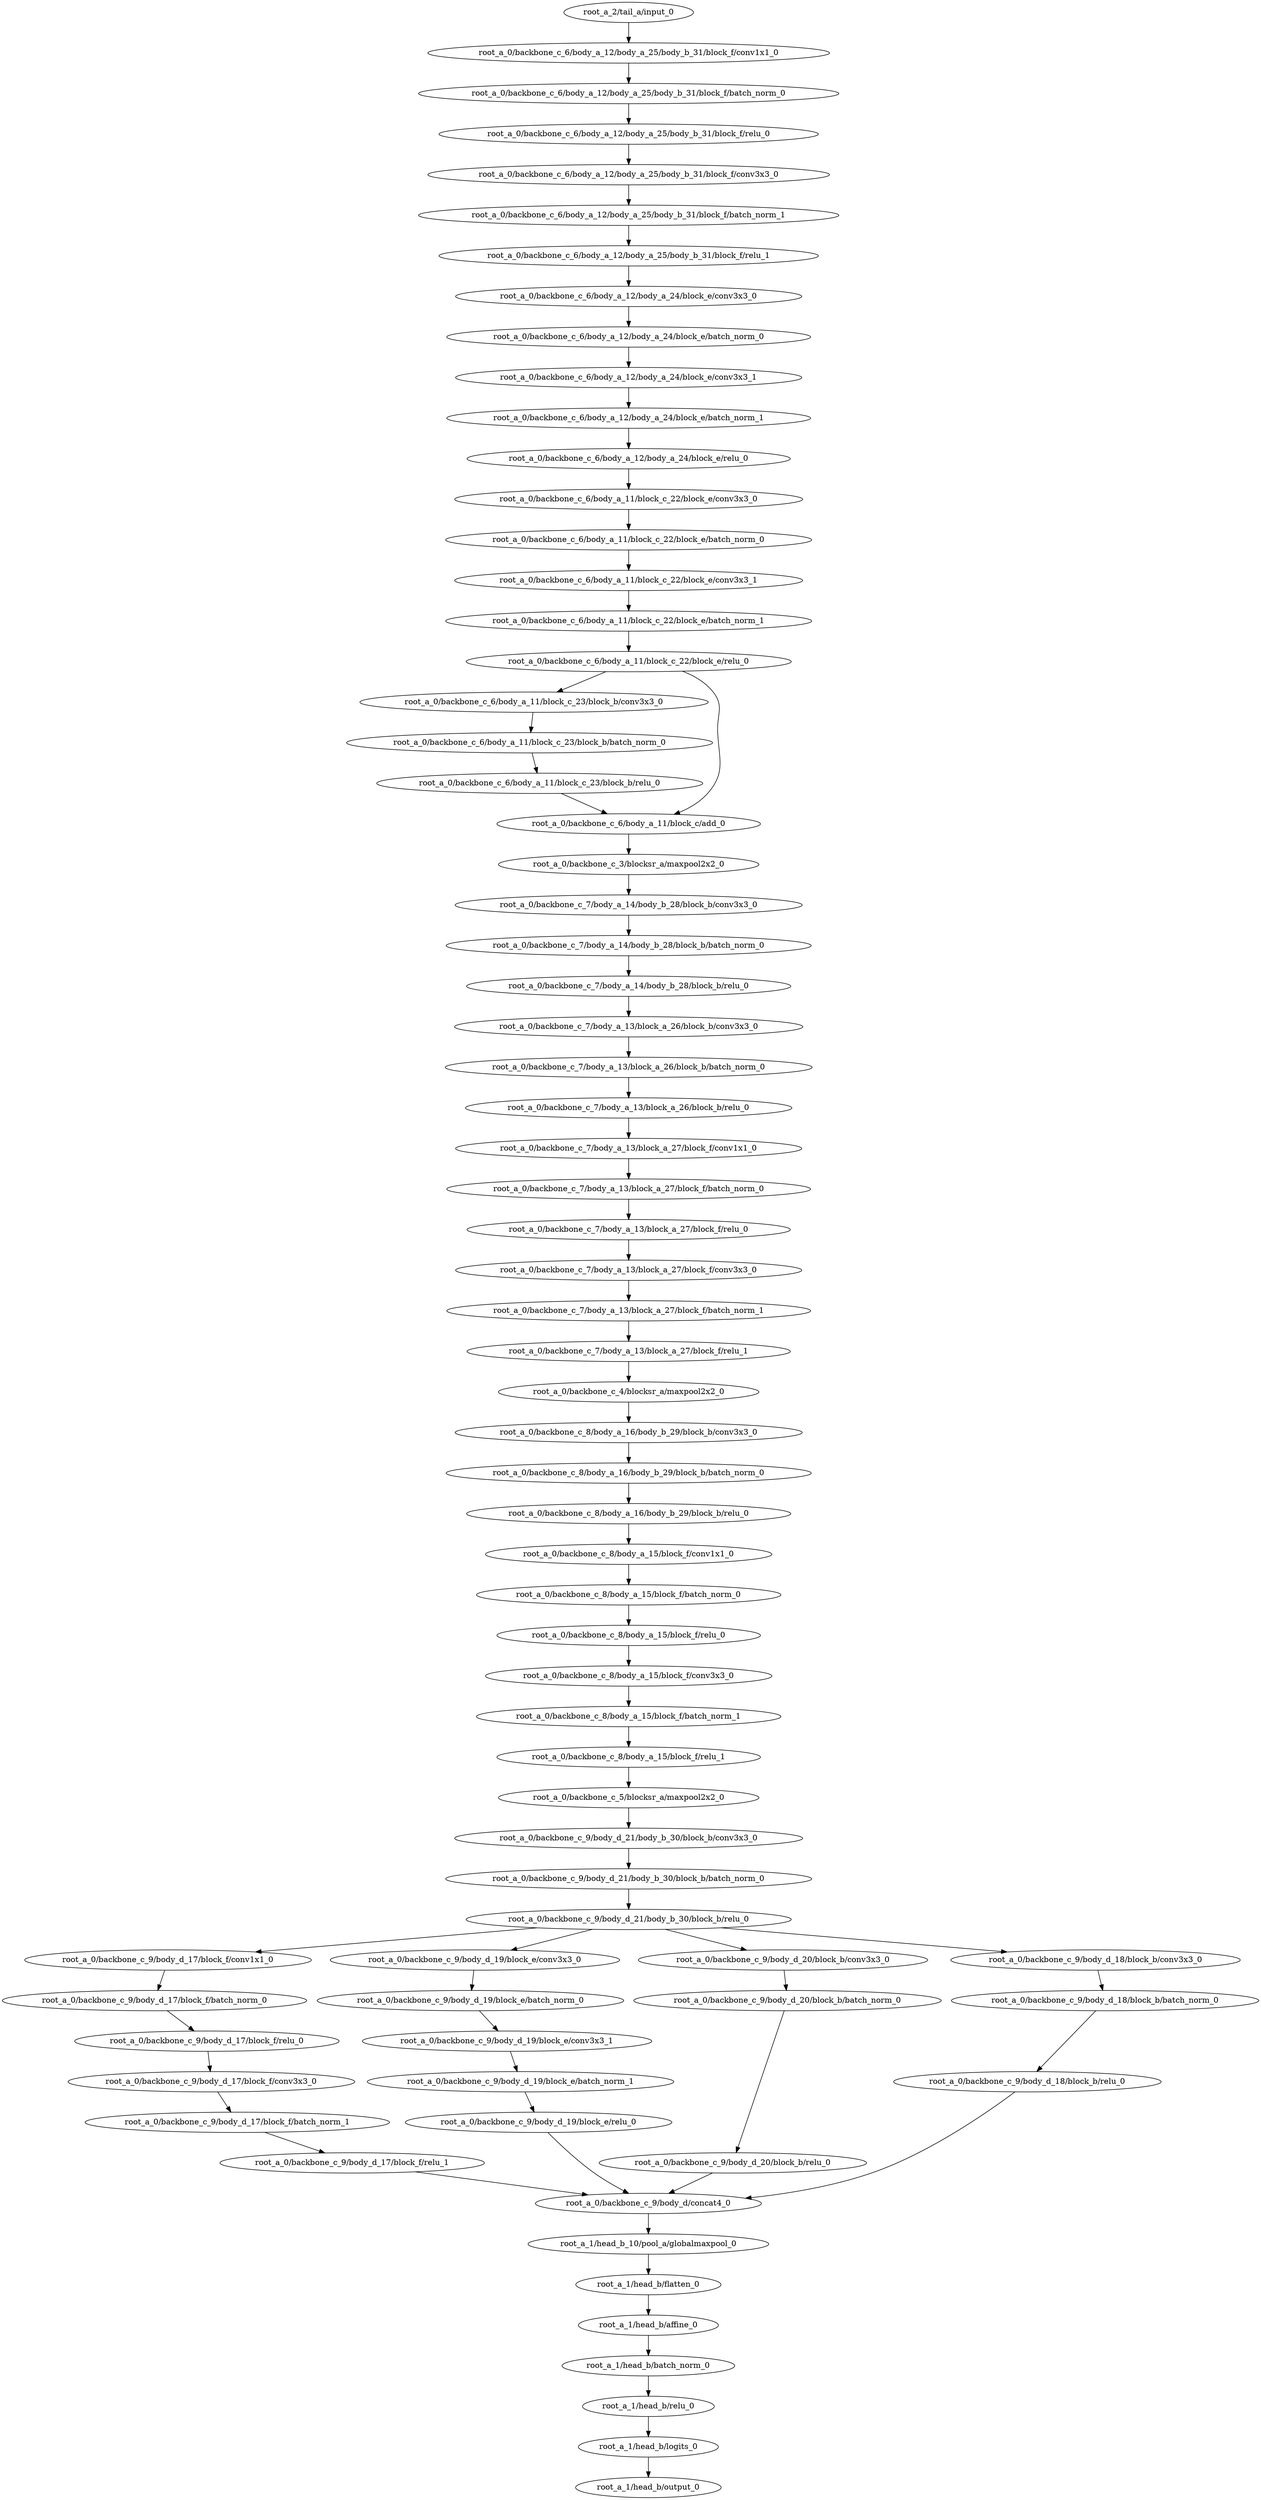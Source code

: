 digraph root_a {
	"root_a_2/tail_a/input_0"
	"root_a_0/backbone_c_6/body_a_12/body_a_25/body_b_31/block_f/conv1x1_0"
	"root_a_0/backbone_c_6/body_a_12/body_a_25/body_b_31/block_f/batch_norm_0"
	"root_a_0/backbone_c_6/body_a_12/body_a_25/body_b_31/block_f/relu_0"
	"root_a_0/backbone_c_6/body_a_12/body_a_25/body_b_31/block_f/conv3x3_0"
	"root_a_0/backbone_c_6/body_a_12/body_a_25/body_b_31/block_f/batch_norm_1"
	"root_a_0/backbone_c_6/body_a_12/body_a_25/body_b_31/block_f/relu_1"
	"root_a_0/backbone_c_6/body_a_12/body_a_24/block_e/conv3x3_0"
	"root_a_0/backbone_c_6/body_a_12/body_a_24/block_e/batch_norm_0"
	"root_a_0/backbone_c_6/body_a_12/body_a_24/block_e/conv3x3_1"
	"root_a_0/backbone_c_6/body_a_12/body_a_24/block_e/batch_norm_1"
	"root_a_0/backbone_c_6/body_a_12/body_a_24/block_e/relu_0"
	"root_a_0/backbone_c_6/body_a_11/block_c_22/block_e/conv3x3_0"
	"root_a_0/backbone_c_6/body_a_11/block_c_22/block_e/batch_norm_0"
	"root_a_0/backbone_c_6/body_a_11/block_c_22/block_e/conv3x3_1"
	"root_a_0/backbone_c_6/body_a_11/block_c_22/block_e/batch_norm_1"
	"root_a_0/backbone_c_6/body_a_11/block_c_22/block_e/relu_0"
	"root_a_0/backbone_c_6/body_a_11/block_c_23/block_b/conv3x3_0"
	"root_a_0/backbone_c_6/body_a_11/block_c_23/block_b/batch_norm_0"
	"root_a_0/backbone_c_6/body_a_11/block_c_23/block_b/relu_0"
	"root_a_0/backbone_c_6/body_a_11/block_c/add_0"
	"root_a_0/backbone_c_3/blocksr_a/maxpool2x2_0"
	"root_a_0/backbone_c_7/body_a_14/body_b_28/block_b/conv3x3_0"
	"root_a_0/backbone_c_7/body_a_14/body_b_28/block_b/batch_norm_0"
	"root_a_0/backbone_c_7/body_a_14/body_b_28/block_b/relu_0"
	"root_a_0/backbone_c_7/body_a_13/block_a_26/block_b/conv3x3_0"
	"root_a_0/backbone_c_7/body_a_13/block_a_26/block_b/batch_norm_0"
	"root_a_0/backbone_c_7/body_a_13/block_a_26/block_b/relu_0"
	"root_a_0/backbone_c_7/body_a_13/block_a_27/block_f/conv1x1_0"
	"root_a_0/backbone_c_7/body_a_13/block_a_27/block_f/batch_norm_0"
	"root_a_0/backbone_c_7/body_a_13/block_a_27/block_f/relu_0"
	"root_a_0/backbone_c_7/body_a_13/block_a_27/block_f/conv3x3_0"
	"root_a_0/backbone_c_7/body_a_13/block_a_27/block_f/batch_norm_1"
	"root_a_0/backbone_c_7/body_a_13/block_a_27/block_f/relu_1"
	"root_a_0/backbone_c_4/blocksr_a/maxpool2x2_0"
	"root_a_0/backbone_c_8/body_a_16/body_b_29/block_b/conv3x3_0"
	"root_a_0/backbone_c_8/body_a_16/body_b_29/block_b/batch_norm_0"
	"root_a_0/backbone_c_8/body_a_16/body_b_29/block_b/relu_0"
	"root_a_0/backbone_c_8/body_a_15/block_f/conv1x1_0"
	"root_a_0/backbone_c_8/body_a_15/block_f/batch_norm_0"
	"root_a_0/backbone_c_8/body_a_15/block_f/relu_0"
	"root_a_0/backbone_c_8/body_a_15/block_f/conv3x3_0"
	"root_a_0/backbone_c_8/body_a_15/block_f/batch_norm_1"
	"root_a_0/backbone_c_8/body_a_15/block_f/relu_1"
	"root_a_0/backbone_c_5/blocksr_a/maxpool2x2_0"
	"root_a_0/backbone_c_9/body_d_21/body_b_30/block_b/conv3x3_0"
	"root_a_0/backbone_c_9/body_d_21/body_b_30/block_b/batch_norm_0"
	"root_a_0/backbone_c_9/body_d_21/body_b_30/block_b/relu_0"
	"root_a_0/backbone_c_9/body_d_17/block_f/conv1x1_0"
	"root_a_0/backbone_c_9/body_d_17/block_f/batch_norm_0"
	"root_a_0/backbone_c_9/body_d_17/block_f/relu_0"
	"root_a_0/backbone_c_9/body_d_17/block_f/conv3x3_0"
	"root_a_0/backbone_c_9/body_d_17/block_f/batch_norm_1"
	"root_a_0/backbone_c_9/body_d_17/block_f/relu_1"
	"root_a_0/backbone_c_9/body_d_19/block_e/conv3x3_0"
	"root_a_0/backbone_c_9/body_d_19/block_e/batch_norm_0"
	"root_a_0/backbone_c_9/body_d_19/block_e/conv3x3_1"
	"root_a_0/backbone_c_9/body_d_19/block_e/batch_norm_1"
	"root_a_0/backbone_c_9/body_d_19/block_e/relu_0"
	"root_a_0/backbone_c_9/body_d_20/block_b/conv3x3_0"
	"root_a_0/backbone_c_9/body_d_20/block_b/batch_norm_0"
	"root_a_0/backbone_c_9/body_d_20/block_b/relu_0"
	"root_a_0/backbone_c_9/body_d_18/block_b/conv3x3_0"
	"root_a_0/backbone_c_9/body_d_18/block_b/batch_norm_0"
	"root_a_0/backbone_c_9/body_d_18/block_b/relu_0"
	"root_a_0/backbone_c_9/body_d/concat4_0"
	"root_a_1/head_b_10/pool_a/globalmaxpool_0"
	"root_a_1/head_b/flatten_0"
	"root_a_1/head_b/affine_0"
	"root_a_1/head_b/batch_norm_0"
	"root_a_1/head_b/relu_0"
	"root_a_1/head_b/logits_0"
	"root_a_1/head_b/output_0"

	"root_a_2/tail_a/input_0" -> "root_a_0/backbone_c_6/body_a_12/body_a_25/body_b_31/block_f/conv1x1_0"
	"root_a_0/backbone_c_6/body_a_12/body_a_25/body_b_31/block_f/conv1x1_0" -> "root_a_0/backbone_c_6/body_a_12/body_a_25/body_b_31/block_f/batch_norm_0"
	"root_a_0/backbone_c_6/body_a_12/body_a_25/body_b_31/block_f/batch_norm_0" -> "root_a_0/backbone_c_6/body_a_12/body_a_25/body_b_31/block_f/relu_0"
	"root_a_0/backbone_c_6/body_a_12/body_a_25/body_b_31/block_f/relu_0" -> "root_a_0/backbone_c_6/body_a_12/body_a_25/body_b_31/block_f/conv3x3_0"
	"root_a_0/backbone_c_6/body_a_12/body_a_25/body_b_31/block_f/conv3x3_0" -> "root_a_0/backbone_c_6/body_a_12/body_a_25/body_b_31/block_f/batch_norm_1"
	"root_a_0/backbone_c_6/body_a_12/body_a_25/body_b_31/block_f/batch_norm_1" -> "root_a_0/backbone_c_6/body_a_12/body_a_25/body_b_31/block_f/relu_1"
	"root_a_0/backbone_c_6/body_a_12/body_a_25/body_b_31/block_f/relu_1" -> "root_a_0/backbone_c_6/body_a_12/body_a_24/block_e/conv3x3_0"
	"root_a_0/backbone_c_6/body_a_12/body_a_24/block_e/conv3x3_0" -> "root_a_0/backbone_c_6/body_a_12/body_a_24/block_e/batch_norm_0"
	"root_a_0/backbone_c_6/body_a_12/body_a_24/block_e/batch_norm_0" -> "root_a_0/backbone_c_6/body_a_12/body_a_24/block_e/conv3x3_1"
	"root_a_0/backbone_c_6/body_a_12/body_a_24/block_e/conv3x3_1" -> "root_a_0/backbone_c_6/body_a_12/body_a_24/block_e/batch_norm_1"
	"root_a_0/backbone_c_6/body_a_12/body_a_24/block_e/batch_norm_1" -> "root_a_0/backbone_c_6/body_a_12/body_a_24/block_e/relu_0"
	"root_a_0/backbone_c_6/body_a_12/body_a_24/block_e/relu_0" -> "root_a_0/backbone_c_6/body_a_11/block_c_22/block_e/conv3x3_0"
	"root_a_0/backbone_c_6/body_a_11/block_c_22/block_e/conv3x3_0" -> "root_a_0/backbone_c_6/body_a_11/block_c_22/block_e/batch_norm_0"
	"root_a_0/backbone_c_6/body_a_11/block_c_22/block_e/batch_norm_0" -> "root_a_0/backbone_c_6/body_a_11/block_c_22/block_e/conv3x3_1"
	"root_a_0/backbone_c_6/body_a_11/block_c_22/block_e/conv3x3_1" -> "root_a_0/backbone_c_6/body_a_11/block_c_22/block_e/batch_norm_1"
	"root_a_0/backbone_c_6/body_a_11/block_c_22/block_e/batch_norm_1" -> "root_a_0/backbone_c_6/body_a_11/block_c_22/block_e/relu_0"
	"root_a_0/backbone_c_6/body_a_11/block_c_22/block_e/relu_0" -> "root_a_0/backbone_c_6/body_a_11/block_c_23/block_b/conv3x3_0"
	"root_a_0/backbone_c_6/body_a_11/block_c_23/block_b/conv3x3_0" -> "root_a_0/backbone_c_6/body_a_11/block_c_23/block_b/batch_norm_0"
	"root_a_0/backbone_c_6/body_a_11/block_c_23/block_b/batch_norm_0" -> "root_a_0/backbone_c_6/body_a_11/block_c_23/block_b/relu_0"
	"root_a_0/backbone_c_6/body_a_11/block_c_22/block_e/relu_0" -> "root_a_0/backbone_c_6/body_a_11/block_c/add_0"
	"root_a_0/backbone_c_6/body_a_11/block_c_23/block_b/relu_0" -> "root_a_0/backbone_c_6/body_a_11/block_c/add_0"
	"root_a_0/backbone_c_6/body_a_11/block_c/add_0" -> "root_a_0/backbone_c_3/blocksr_a/maxpool2x2_0"
	"root_a_0/backbone_c_3/blocksr_a/maxpool2x2_0" -> "root_a_0/backbone_c_7/body_a_14/body_b_28/block_b/conv3x3_0"
	"root_a_0/backbone_c_7/body_a_14/body_b_28/block_b/conv3x3_0" -> "root_a_0/backbone_c_7/body_a_14/body_b_28/block_b/batch_norm_0"
	"root_a_0/backbone_c_7/body_a_14/body_b_28/block_b/batch_norm_0" -> "root_a_0/backbone_c_7/body_a_14/body_b_28/block_b/relu_0"
	"root_a_0/backbone_c_7/body_a_14/body_b_28/block_b/relu_0" -> "root_a_0/backbone_c_7/body_a_13/block_a_26/block_b/conv3x3_0"
	"root_a_0/backbone_c_7/body_a_13/block_a_26/block_b/conv3x3_0" -> "root_a_0/backbone_c_7/body_a_13/block_a_26/block_b/batch_norm_0"
	"root_a_0/backbone_c_7/body_a_13/block_a_26/block_b/batch_norm_0" -> "root_a_0/backbone_c_7/body_a_13/block_a_26/block_b/relu_0"
	"root_a_0/backbone_c_7/body_a_13/block_a_26/block_b/relu_0" -> "root_a_0/backbone_c_7/body_a_13/block_a_27/block_f/conv1x1_0"
	"root_a_0/backbone_c_7/body_a_13/block_a_27/block_f/conv1x1_0" -> "root_a_0/backbone_c_7/body_a_13/block_a_27/block_f/batch_norm_0"
	"root_a_0/backbone_c_7/body_a_13/block_a_27/block_f/batch_norm_0" -> "root_a_0/backbone_c_7/body_a_13/block_a_27/block_f/relu_0"
	"root_a_0/backbone_c_7/body_a_13/block_a_27/block_f/relu_0" -> "root_a_0/backbone_c_7/body_a_13/block_a_27/block_f/conv3x3_0"
	"root_a_0/backbone_c_7/body_a_13/block_a_27/block_f/conv3x3_0" -> "root_a_0/backbone_c_7/body_a_13/block_a_27/block_f/batch_norm_1"
	"root_a_0/backbone_c_7/body_a_13/block_a_27/block_f/batch_norm_1" -> "root_a_0/backbone_c_7/body_a_13/block_a_27/block_f/relu_1"
	"root_a_0/backbone_c_7/body_a_13/block_a_27/block_f/relu_1" -> "root_a_0/backbone_c_4/blocksr_a/maxpool2x2_0"
	"root_a_0/backbone_c_4/blocksr_a/maxpool2x2_0" -> "root_a_0/backbone_c_8/body_a_16/body_b_29/block_b/conv3x3_0"
	"root_a_0/backbone_c_8/body_a_16/body_b_29/block_b/conv3x3_0" -> "root_a_0/backbone_c_8/body_a_16/body_b_29/block_b/batch_norm_0"
	"root_a_0/backbone_c_8/body_a_16/body_b_29/block_b/batch_norm_0" -> "root_a_0/backbone_c_8/body_a_16/body_b_29/block_b/relu_0"
	"root_a_0/backbone_c_8/body_a_16/body_b_29/block_b/relu_0" -> "root_a_0/backbone_c_8/body_a_15/block_f/conv1x1_0"
	"root_a_0/backbone_c_8/body_a_15/block_f/conv1x1_0" -> "root_a_0/backbone_c_8/body_a_15/block_f/batch_norm_0"
	"root_a_0/backbone_c_8/body_a_15/block_f/batch_norm_0" -> "root_a_0/backbone_c_8/body_a_15/block_f/relu_0"
	"root_a_0/backbone_c_8/body_a_15/block_f/relu_0" -> "root_a_0/backbone_c_8/body_a_15/block_f/conv3x3_0"
	"root_a_0/backbone_c_8/body_a_15/block_f/conv3x3_0" -> "root_a_0/backbone_c_8/body_a_15/block_f/batch_norm_1"
	"root_a_0/backbone_c_8/body_a_15/block_f/batch_norm_1" -> "root_a_0/backbone_c_8/body_a_15/block_f/relu_1"
	"root_a_0/backbone_c_8/body_a_15/block_f/relu_1" -> "root_a_0/backbone_c_5/blocksr_a/maxpool2x2_0"
	"root_a_0/backbone_c_5/blocksr_a/maxpool2x2_0" -> "root_a_0/backbone_c_9/body_d_21/body_b_30/block_b/conv3x3_0"
	"root_a_0/backbone_c_9/body_d_21/body_b_30/block_b/conv3x3_0" -> "root_a_0/backbone_c_9/body_d_21/body_b_30/block_b/batch_norm_0"
	"root_a_0/backbone_c_9/body_d_21/body_b_30/block_b/batch_norm_0" -> "root_a_0/backbone_c_9/body_d_21/body_b_30/block_b/relu_0"
	"root_a_0/backbone_c_9/body_d_21/body_b_30/block_b/relu_0" -> "root_a_0/backbone_c_9/body_d_17/block_f/conv1x1_0"
	"root_a_0/backbone_c_9/body_d_17/block_f/conv1x1_0" -> "root_a_0/backbone_c_9/body_d_17/block_f/batch_norm_0"
	"root_a_0/backbone_c_9/body_d_17/block_f/batch_norm_0" -> "root_a_0/backbone_c_9/body_d_17/block_f/relu_0"
	"root_a_0/backbone_c_9/body_d_17/block_f/relu_0" -> "root_a_0/backbone_c_9/body_d_17/block_f/conv3x3_0"
	"root_a_0/backbone_c_9/body_d_17/block_f/conv3x3_0" -> "root_a_0/backbone_c_9/body_d_17/block_f/batch_norm_1"
	"root_a_0/backbone_c_9/body_d_17/block_f/batch_norm_1" -> "root_a_0/backbone_c_9/body_d_17/block_f/relu_1"
	"root_a_0/backbone_c_9/body_d_21/body_b_30/block_b/relu_0" -> "root_a_0/backbone_c_9/body_d_19/block_e/conv3x3_0"
	"root_a_0/backbone_c_9/body_d_19/block_e/conv3x3_0" -> "root_a_0/backbone_c_9/body_d_19/block_e/batch_norm_0"
	"root_a_0/backbone_c_9/body_d_19/block_e/batch_norm_0" -> "root_a_0/backbone_c_9/body_d_19/block_e/conv3x3_1"
	"root_a_0/backbone_c_9/body_d_19/block_e/conv3x3_1" -> "root_a_0/backbone_c_9/body_d_19/block_e/batch_norm_1"
	"root_a_0/backbone_c_9/body_d_19/block_e/batch_norm_1" -> "root_a_0/backbone_c_9/body_d_19/block_e/relu_0"
	"root_a_0/backbone_c_9/body_d_21/body_b_30/block_b/relu_0" -> "root_a_0/backbone_c_9/body_d_20/block_b/conv3x3_0"
	"root_a_0/backbone_c_9/body_d_20/block_b/conv3x3_0" -> "root_a_0/backbone_c_9/body_d_20/block_b/batch_norm_0"
	"root_a_0/backbone_c_9/body_d_20/block_b/batch_norm_0" -> "root_a_0/backbone_c_9/body_d_20/block_b/relu_0"
	"root_a_0/backbone_c_9/body_d_21/body_b_30/block_b/relu_0" -> "root_a_0/backbone_c_9/body_d_18/block_b/conv3x3_0"
	"root_a_0/backbone_c_9/body_d_18/block_b/conv3x3_0" -> "root_a_0/backbone_c_9/body_d_18/block_b/batch_norm_0"
	"root_a_0/backbone_c_9/body_d_18/block_b/batch_norm_0" -> "root_a_0/backbone_c_9/body_d_18/block_b/relu_0"
	"root_a_0/backbone_c_9/body_d_17/block_f/relu_1" -> "root_a_0/backbone_c_9/body_d/concat4_0"
	"root_a_0/backbone_c_9/body_d_19/block_e/relu_0" -> "root_a_0/backbone_c_9/body_d/concat4_0"
	"root_a_0/backbone_c_9/body_d_20/block_b/relu_0" -> "root_a_0/backbone_c_9/body_d/concat4_0"
	"root_a_0/backbone_c_9/body_d_18/block_b/relu_0" -> "root_a_0/backbone_c_9/body_d/concat4_0"
	"root_a_0/backbone_c_9/body_d/concat4_0" -> "root_a_1/head_b_10/pool_a/globalmaxpool_0"
	"root_a_1/head_b_10/pool_a/globalmaxpool_0" -> "root_a_1/head_b/flatten_0"
	"root_a_1/head_b/flatten_0" -> "root_a_1/head_b/affine_0"
	"root_a_1/head_b/affine_0" -> "root_a_1/head_b/batch_norm_0"
	"root_a_1/head_b/batch_norm_0" -> "root_a_1/head_b/relu_0"
	"root_a_1/head_b/relu_0" -> "root_a_1/head_b/logits_0"
	"root_a_1/head_b/logits_0" -> "root_a_1/head_b/output_0"

}